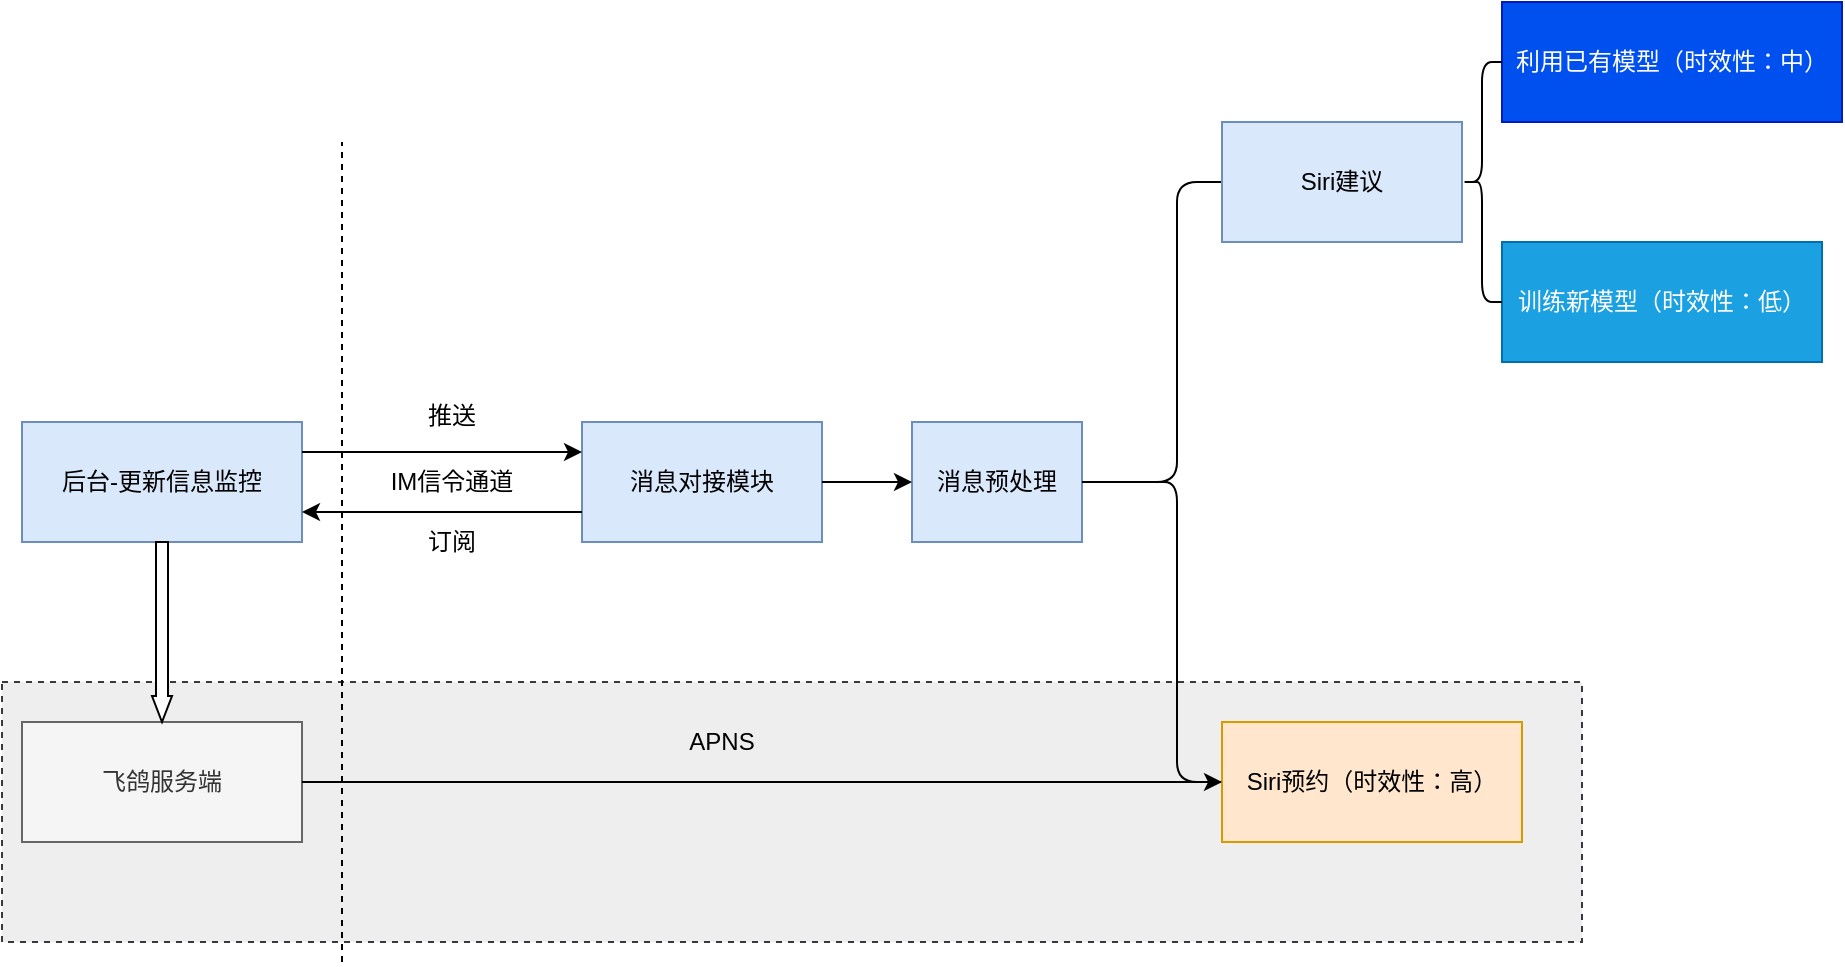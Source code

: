 <mxfile version="14.4.4" type="github">
  <diagram id="e8IQLnRcx05QOW-mKz85" name="Page-1">
    <mxGraphModel dx="824" dy="492" grid="1" gridSize="10" guides="1" tooltips="1" connect="1" arrows="1" fold="1" page="1" pageScale="1" pageWidth="1169" pageHeight="827" math="0" shadow="0">
      <root>
        <mxCell id="0" />
        <mxCell id="1" parent="0" />
        <mxCell id="eiAdOMqB_do3TVSEnxAr-28" value="" style="rounded=0;whiteSpace=wrap;html=1;dashed=1;fillColor=#eeeeee;strokeColor=#36393d;" vertex="1" parent="1">
          <mxGeometry x="10" y="970" width="790" height="130" as="geometry" />
        </mxCell>
        <mxCell id="eiAdOMqB_do3TVSEnxAr-1" value="后台-更新信息监控" style="rounded=0;whiteSpace=wrap;html=1;fillColor=#dae8fc;strokeColor=#6c8ebf;" vertex="1" parent="1">
          <mxGeometry x="20" y="840" width="140" height="60" as="geometry" />
        </mxCell>
        <mxCell id="eiAdOMqB_do3TVSEnxAr-2" value="消息对接模块" style="rounded=0;whiteSpace=wrap;html=1;fillColor=#dae8fc;strokeColor=#6c8ebf;" vertex="1" parent="1">
          <mxGeometry x="300" y="840" width="120" height="60" as="geometry" />
        </mxCell>
        <mxCell id="eiAdOMqB_do3TVSEnxAr-3" value="" style="endArrow=none;dashed=1;html=1;" edge="1" parent="1">
          <mxGeometry width="50" height="50" relative="1" as="geometry">
            <mxPoint x="180" y="1110" as="sourcePoint" />
            <mxPoint x="180" y="700" as="targetPoint" />
          </mxGeometry>
        </mxCell>
        <mxCell id="eiAdOMqB_do3TVSEnxAr-4" value="" style="endArrow=classic;startArrow=none;html=1;entryX=0;entryY=0.25;entryDx=0;entryDy=0;exitX=1;exitY=0.25;exitDx=0;exitDy=0;startFill=0;" edge="1" parent="1" source="eiAdOMqB_do3TVSEnxAr-1" target="eiAdOMqB_do3TVSEnxAr-2">
          <mxGeometry width="50" height="50" relative="1" as="geometry">
            <mxPoint x="160" y="900" as="sourcePoint" />
            <mxPoint x="210" y="850" as="targetPoint" />
          </mxGeometry>
        </mxCell>
        <mxCell id="eiAdOMqB_do3TVSEnxAr-5" value="" style="endArrow=none;startArrow=classic;html=1;entryX=0;entryY=0.75;entryDx=0;entryDy=0;exitX=1;exitY=0.75;exitDx=0;exitDy=0;endFill=0;" edge="1" parent="1" source="eiAdOMqB_do3TVSEnxAr-1" target="eiAdOMqB_do3TVSEnxAr-2">
          <mxGeometry width="50" height="50" relative="1" as="geometry">
            <mxPoint x="160" y="920" as="sourcePoint" />
            <mxPoint x="230.711" y="870" as="targetPoint" />
          </mxGeometry>
        </mxCell>
        <mxCell id="eiAdOMqB_do3TVSEnxAr-6" value="IM信令通道" style="text;html=1;strokeColor=none;fillColor=none;align=center;verticalAlign=middle;whiteSpace=wrap;rounded=0;" vertex="1" parent="1">
          <mxGeometry x="190" y="860" width="90" height="20" as="geometry" />
        </mxCell>
        <mxCell id="eiAdOMqB_do3TVSEnxAr-7" value="消息预处理" style="rounded=0;whiteSpace=wrap;html=1;fillColor=#dae8fc;strokeColor=#6c8ebf;" vertex="1" parent="1">
          <mxGeometry x="465" y="840" width="85" height="60" as="geometry" />
        </mxCell>
        <mxCell id="eiAdOMqB_do3TVSEnxAr-10" value="" style="endArrow=classic;startArrow=none;html=1;exitX=1;exitY=0.5;exitDx=0;exitDy=0;entryX=0;entryY=0.5;entryDx=0;entryDy=0;startFill=0;" edge="1" parent="1" source="eiAdOMqB_do3TVSEnxAr-2" target="eiAdOMqB_do3TVSEnxAr-7">
          <mxGeometry width="50" height="50" relative="1" as="geometry">
            <mxPoint x="410" y="1020" as="sourcePoint" />
            <mxPoint x="460" y="970" as="targetPoint" />
          </mxGeometry>
        </mxCell>
        <mxCell id="eiAdOMqB_do3TVSEnxAr-13" value="订阅" style="text;html=1;strokeColor=none;fillColor=none;align=center;verticalAlign=middle;whiteSpace=wrap;rounded=0;" vertex="1" parent="1">
          <mxGeometry x="215" y="890" width="40" height="20" as="geometry" />
        </mxCell>
        <mxCell id="eiAdOMqB_do3TVSEnxAr-14" value="推送" style="text;html=1;strokeColor=none;fillColor=none;align=center;verticalAlign=middle;whiteSpace=wrap;rounded=0;" vertex="1" parent="1">
          <mxGeometry x="215" y="827" width="40" height="20" as="geometry" />
        </mxCell>
        <mxCell id="eiAdOMqB_do3TVSEnxAr-16" value="" style="shape=curlyBracket;whiteSpace=wrap;html=1;rounded=1;" vertex="1" parent="1">
          <mxGeometry x="575" y="720" width="45" height="300" as="geometry" />
        </mxCell>
        <mxCell id="eiAdOMqB_do3TVSEnxAr-18" value="" style="endArrow=none;html=1;exitX=1;exitY=0.5;exitDx=0;exitDy=0;" edge="1" parent="1" source="eiAdOMqB_do3TVSEnxAr-7">
          <mxGeometry width="50" height="50" relative="1" as="geometry">
            <mxPoint x="550" y="920" as="sourcePoint" />
            <mxPoint x="580" y="870" as="targetPoint" />
          </mxGeometry>
        </mxCell>
        <mxCell id="eiAdOMqB_do3TVSEnxAr-19" value="Siri建议" style="rounded=0;whiteSpace=wrap;html=1;fillColor=#dae8fc;strokeColor=#6c8ebf;" vertex="1" parent="1">
          <mxGeometry x="620" y="690" width="120" height="60" as="geometry" />
        </mxCell>
        <mxCell id="eiAdOMqB_do3TVSEnxAr-20" value="Siri预约（时效性：高）" style="rounded=0;whiteSpace=wrap;html=1;fillColor=#ffe6cc;strokeColor=#d79b00;" vertex="1" parent="1">
          <mxGeometry x="620" y="990" width="150" height="60" as="geometry" />
        </mxCell>
        <mxCell id="eiAdOMqB_do3TVSEnxAr-21" value="利用已有模型（时效性：中）" style="rounded=0;whiteSpace=wrap;html=1;fillColor=#0050ef;strokeColor=#001DBC;fontColor=#ffffff;" vertex="1" parent="1">
          <mxGeometry x="760" y="630" width="170" height="60" as="geometry" />
        </mxCell>
        <mxCell id="eiAdOMqB_do3TVSEnxAr-22" value="训练新模型（时效性：低）" style="rounded=0;whiteSpace=wrap;html=1;fillColor=#1ba1e2;strokeColor=#006EAF;fontColor=#ffffff;" vertex="1" parent="1">
          <mxGeometry x="760" y="750" width="160" height="60" as="geometry" />
        </mxCell>
        <mxCell id="eiAdOMqB_do3TVSEnxAr-23" value="" style="shape=curlyBracket;whiteSpace=wrap;html=1;rounded=1;" vertex="1" parent="1">
          <mxGeometry x="740" y="660" width="20" height="120" as="geometry" />
        </mxCell>
        <mxCell id="eiAdOMqB_do3TVSEnxAr-24" value="飞鸽服务端" style="rounded=0;whiteSpace=wrap;html=1;fillColor=#f5f5f5;strokeColor=#666666;fontColor=#333333;" vertex="1" parent="1">
          <mxGeometry x="20" y="990" width="140" height="60" as="geometry" />
        </mxCell>
        <mxCell id="eiAdOMqB_do3TVSEnxAr-25" value="" style="shape=singleArrow;direction=south;whiteSpace=wrap;html=1;arrowWidth=0.6;arrowSize=0.144;" vertex="1" parent="1">
          <mxGeometry x="85" y="900" width="10" height="90" as="geometry" />
        </mxCell>
        <mxCell id="eiAdOMqB_do3TVSEnxAr-26" value="" style="endArrow=classic;html=1;entryX=0;entryY=0.5;entryDx=0;entryDy=0;" edge="1" parent="1" source="eiAdOMqB_do3TVSEnxAr-24" target="eiAdOMqB_do3TVSEnxAr-20">
          <mxGeometry width="50" height="50" relative="1" as="geometry">
            <mxPoint x="160" y="1070" as="sourcePoint" />
            <mxPoint x="230.711" y="1020" as="targetPoint" />
          </mxGeometry>
        </mxCell>
        <mxCell id="eiAdOMqB_do3TVSEnxAr-27" value="APNS" style="text;html=1;strokeColor=none;fillColor=none;align=center;verticalAlign=middle;whiteSpace=wrap;rounded=0;" vertex="1" parent="1">
          <mxGeometry x="350" y="990" width="40" height="20" as="geometry" />
        </mxCell>
      </root>
    </mxGraphModel>
  </diagram>
</mxfile>
